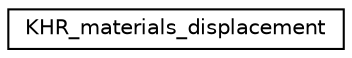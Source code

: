 digraph "Graphical Class Hierarchy"
{
 // LATEX_PDF_SIZE
  edge [fontname="Helvetica",fontsize="10",labelfontname="Helvetica",labelfontsize="10"];
  node [fontname="Helvetica",fontsize="10",shape=record];
  rankdir="LR";
  Node0 [label="KHR_materials_displacement",height=0.2,width=0.4,color="black", fillcolor="white", style="filled",URL="$struct_k_h_r__materials__displacement.html",tooltip=" "];
}
